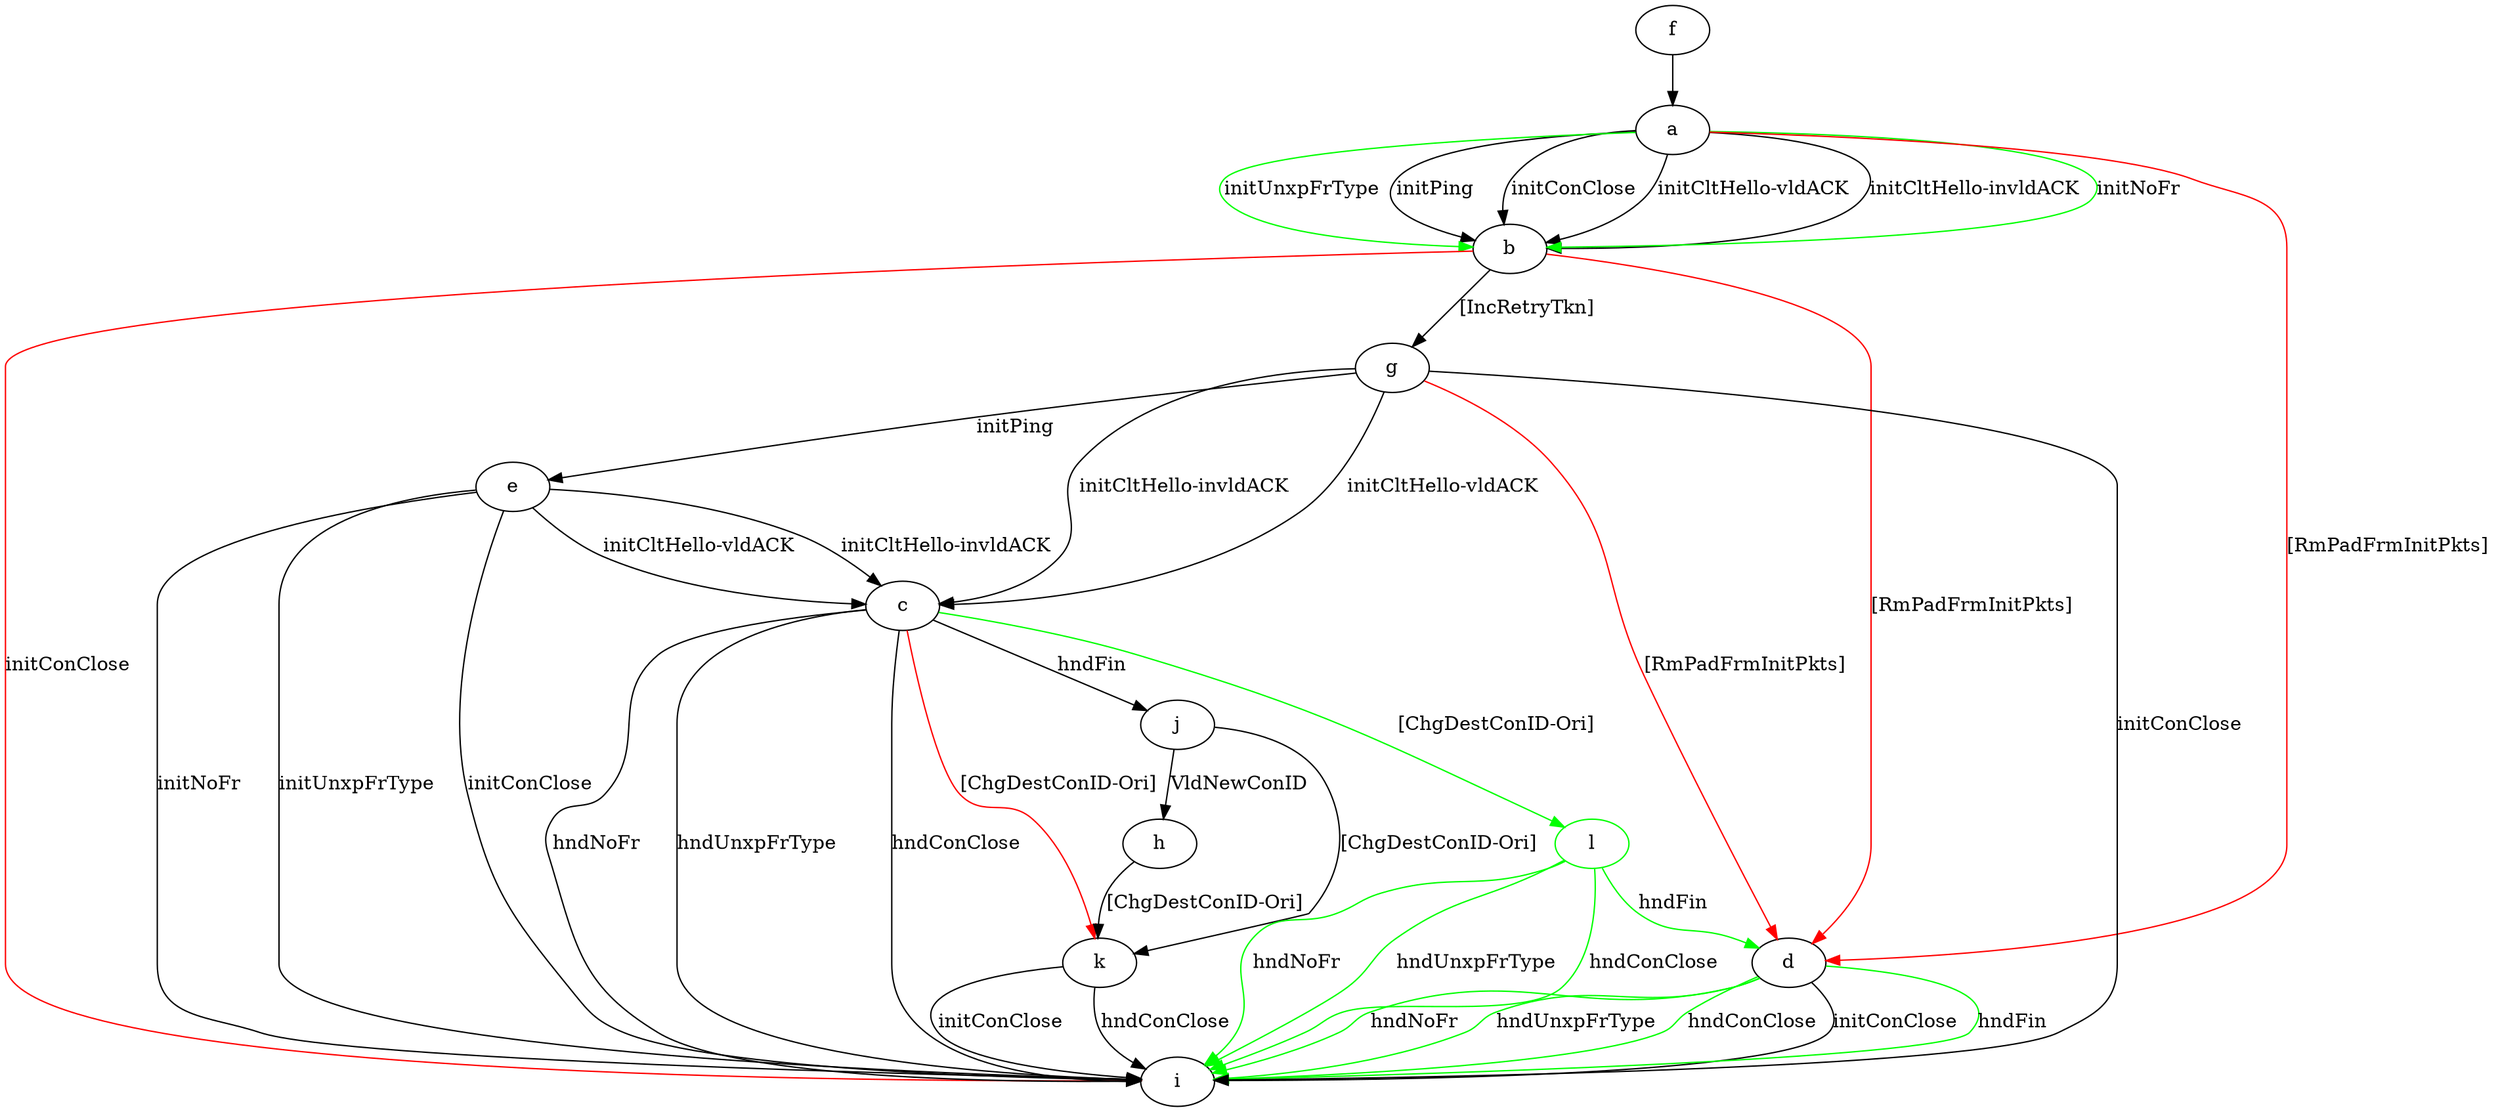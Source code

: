 digraph "" {
	a -> b	[key=0,
		label="initPing "];
	a -> b	[key=1,
		label="initConClose "];
	a -> b	[key=2,
		label="initCltHello-vldACK "];
	a -> b	[key=3,
		label="initCltHello-invldACK "];
	a -> b	[key=4,
		color=green,
		label="initNoFr "];
	a -> b	[key=5,
		color=green,
		label="initUnxpFrType "];
	a -> d	[key=0,
		color=red,
		label="[RmPadFrmInitPkts] "];
	b -> d	[key=0,
		color=red,
		label="[RmPadFrmInitPkts] "];
	b -> g	[key=0,
		label="[IncRetryTkn] "];
	b -> i	[key=0,
		color=red,
		label="initConClose "];
	c -> i	[key=0,
		label="hndNoFr "];
	c -> i	[key=1,
		label="hndUnxpFrType "];
	c -> i	[key=2,
		label="hndConClose "];
	c -> j	[key=0,
		label="hndFin "];
	c -> k	[key=0,
		color=red,
		label="[ChgDestConID-Ori] "];
	l	[color=green];
	c -> l	[key=0,
		color=green,
		label="[ChgDestConID-Ori] "];
	d -> i	[key=0,
		label="initConClose "];
	d -> i	[key=1,
		color=green,
		label="hndFin "];
	d -> i	[key=2,
		color=green,
		label="hndNoFr "];
	d -> i	[key=3,
		color=green,
		label="hndUnxpFrType "];
	d -> i	[key=4,
		color=green,
		label="hndConClose "];
	e -> c	[key=0,
		label="initCltHello-vldACK "];
	e -> c	[key=1,
		label="initCltHello-invldACK "];
	e -> i	[key=0,
		label="initConClose "];
	e -> i	[key=1,
		label="initNoFr "];
	e -> i	[key=2,
		label="initUnxpFrType "];
	f -> a	[key=0];
	g -> c	[key=0,
		label="initCltHello-vldACK "];
	g -> c	[key=1,
		label="initCltHello-invldACK "];
	g -> d	[key=0,
		color=red,
		label="[RmPadFrmInitPkts] "];
	g -> e	[key=0,
		label="initPing "];
	g -> i	[key=0,
		label="initConClose "];
	h -> k	[key=0,
		label="[ChgDestConID-Ori] "];
	j -> h	[key=0,
		label="VldNewConID "];
	j -> k	[key=0,
		label="[ChgDestConID-Ori] "];
	k -> i	[key=0,
		label="initConClose "];
	k -> i	[key=1,
		label="hndConClose "];
	l -> d	[key=0,
		color=green,
		label="hndFin "];
	l -> i	[key=0,
		color=green,
		label="hndNoFr "];
	l -> i	[key=1,
		color=green,
		label="hndUnxpFrType "];
	l -> i	[key=2,
		color=green,
		label="hndConClose "];
}
